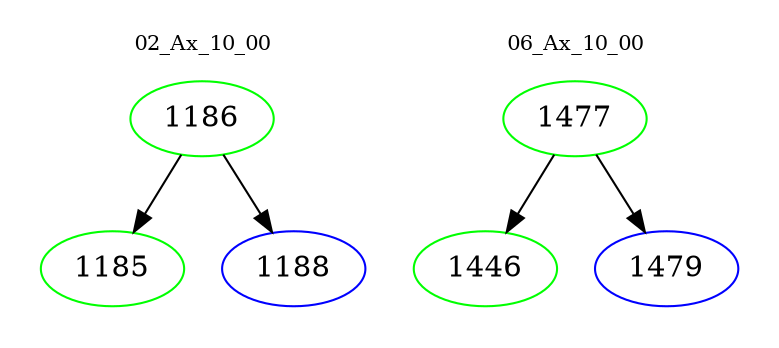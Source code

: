 digraph{
subgraph cluster_0 {
color = white
label = "02_Ax_10_00";
fontsize=10;
T0_1186 [label="1186", color="green"]
T0_1186 -> T0_1185 [color="black"]
T0_1185 [label="1185", color="green"]
T0_1186 -> T0_1188 [color="black"]
T0_1188 [label="1188", color="blue"]
}
subgraph cluster_1 {
color = white
label = "06_Ax_10_00";
fontsize=10;
T1_1477 [label="1477", color="green"]
T1_1477 -> T1_1446 [color="black"]
T1_1446 [label="1446", color="green"]
T1_1477 -> T1_1479 [color="black"]
T1_1479 [label="1479", color="blue"]
}
}
